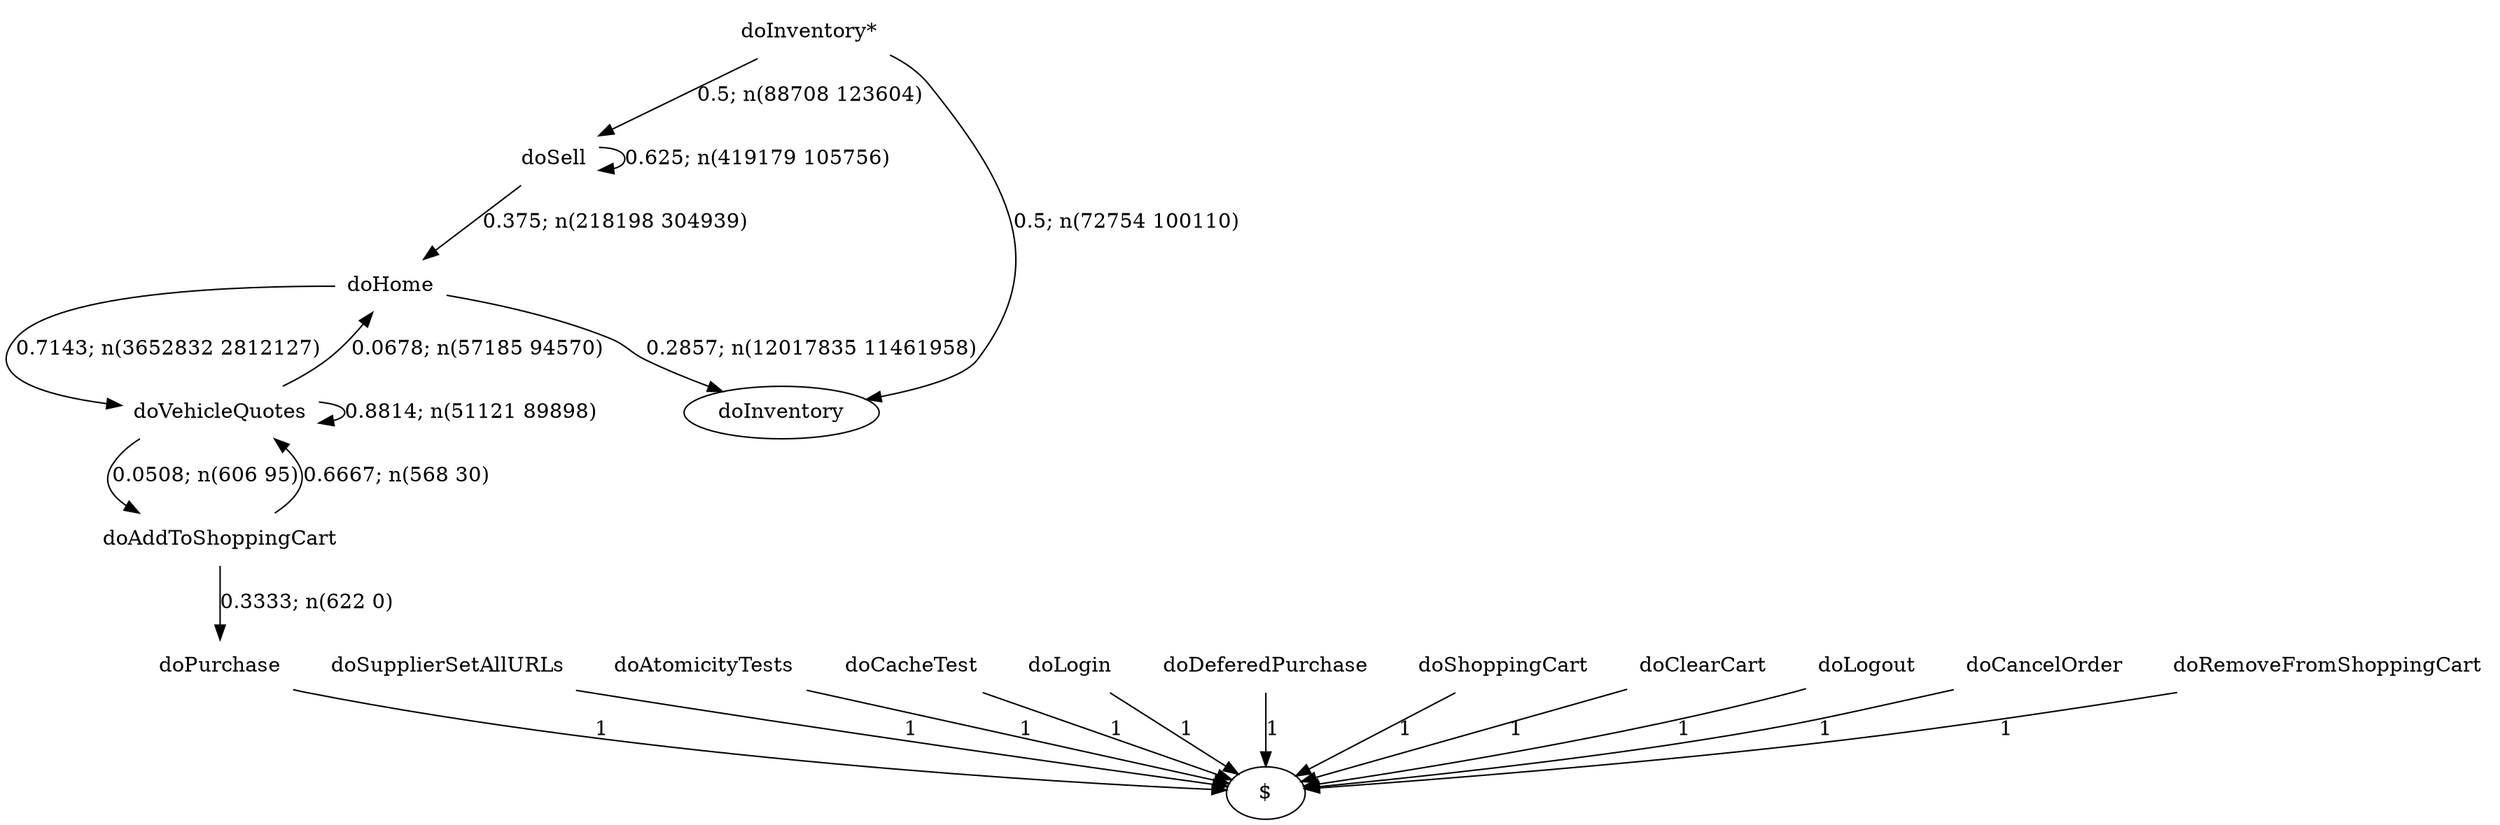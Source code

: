 digraph G {"doInventory*" [label="doInventory*",shape=none];"doSupplierSetAllURLs" [label="doSupplierSetAllURLs",shape=none];"doAtomicityTests" [label="doAtomicityTests",shape=none];"doCacheTest" [label="doCacheTest",shape=none];"doLogin" [label="doLogin",shape=none];"doVehicleQuotes" [label="doVehicleQuotes",shape=none];"doAddToShoppingCart" [label="doAddToShoppingCart",shape=none];"doDeferedPurchase" [label="doDeferedPurchase",shape=none];"doHome" [label="doHome",shape=none];"doShoppingCart" [label="doShoppingCart",shape=none];"doClearCart" [label="doClearCart",shape=none];"doPurchase" [label="doPurchase",shape=none];"doSell" [label="doSell",shape=none];"doLogout" [label="doLogout",shape=none];"doCancelOrder" [label="doCancelOrder",shape=none];"doRemoveFromShoppingCart" [label="doRemoveFromShoppingCart",shape=none];"doInventory*"->"doInventory" [style=solid,label="0.5; n(72754 100110)"];"doInventory*"->"doSell" [style=solid,label="0.5; n(88708 123604)"];"doSupplierSetAllURLs"->"$" [style=solid,label="1"];"doAtomicityTests"->"$" [style=solid,label="1"];"doCacheTest"->"$" [style=solid,label="1"];"doLogin"->"$" [style=solid,label="1"];"doVehicleQuotes"->"doVehicleQuotes" [style=solid,label="0.8814; n(51121 89898)"];"doVehicleQuotes"->"doAddToShoppingCart" [style=solid,label="0.0508; n(606 95)"];"doVehicleQuotes"->"doHome" [style=solid,label="0.0678; n(57185 94570)"];"doAddToShoppingCart"->"doVehicleQuotes" [style=solid,label="0.6667; n(568 30)"];"doAddToShoppingCart"->"doPurchase" [style=solid,label="0.3333; n(622 0)"];"doDeferedPurchase"->"$" [style=solid,label="1"];"doHome"->"doInventory" [style=solid,label="0.2857; n(12017835 11461958)"];"doHome"->"doVehicleQuotes" [style=solid,label="0.7143; n(3652832 2812127)"];"doShoppingCart"->"$" [style=solid,label="1"];"doClearCart"->"$" [style=solid,label="1"];"doPurchase"->"$" [style=solid,label="1"];"doSell"->"doHome" [style=solid,label="0.375; n(218198 304939)"];"doSell"->"doSell" [style=solid,label="0.625; n(419179 105756)"];"doLogout"->"$" [style=solid,label="1"];"doCancelOrder"->"$" [style=solid,label="1"];"doRemoveFromShoppingCart"->"$" [style=solid,label="1"];}